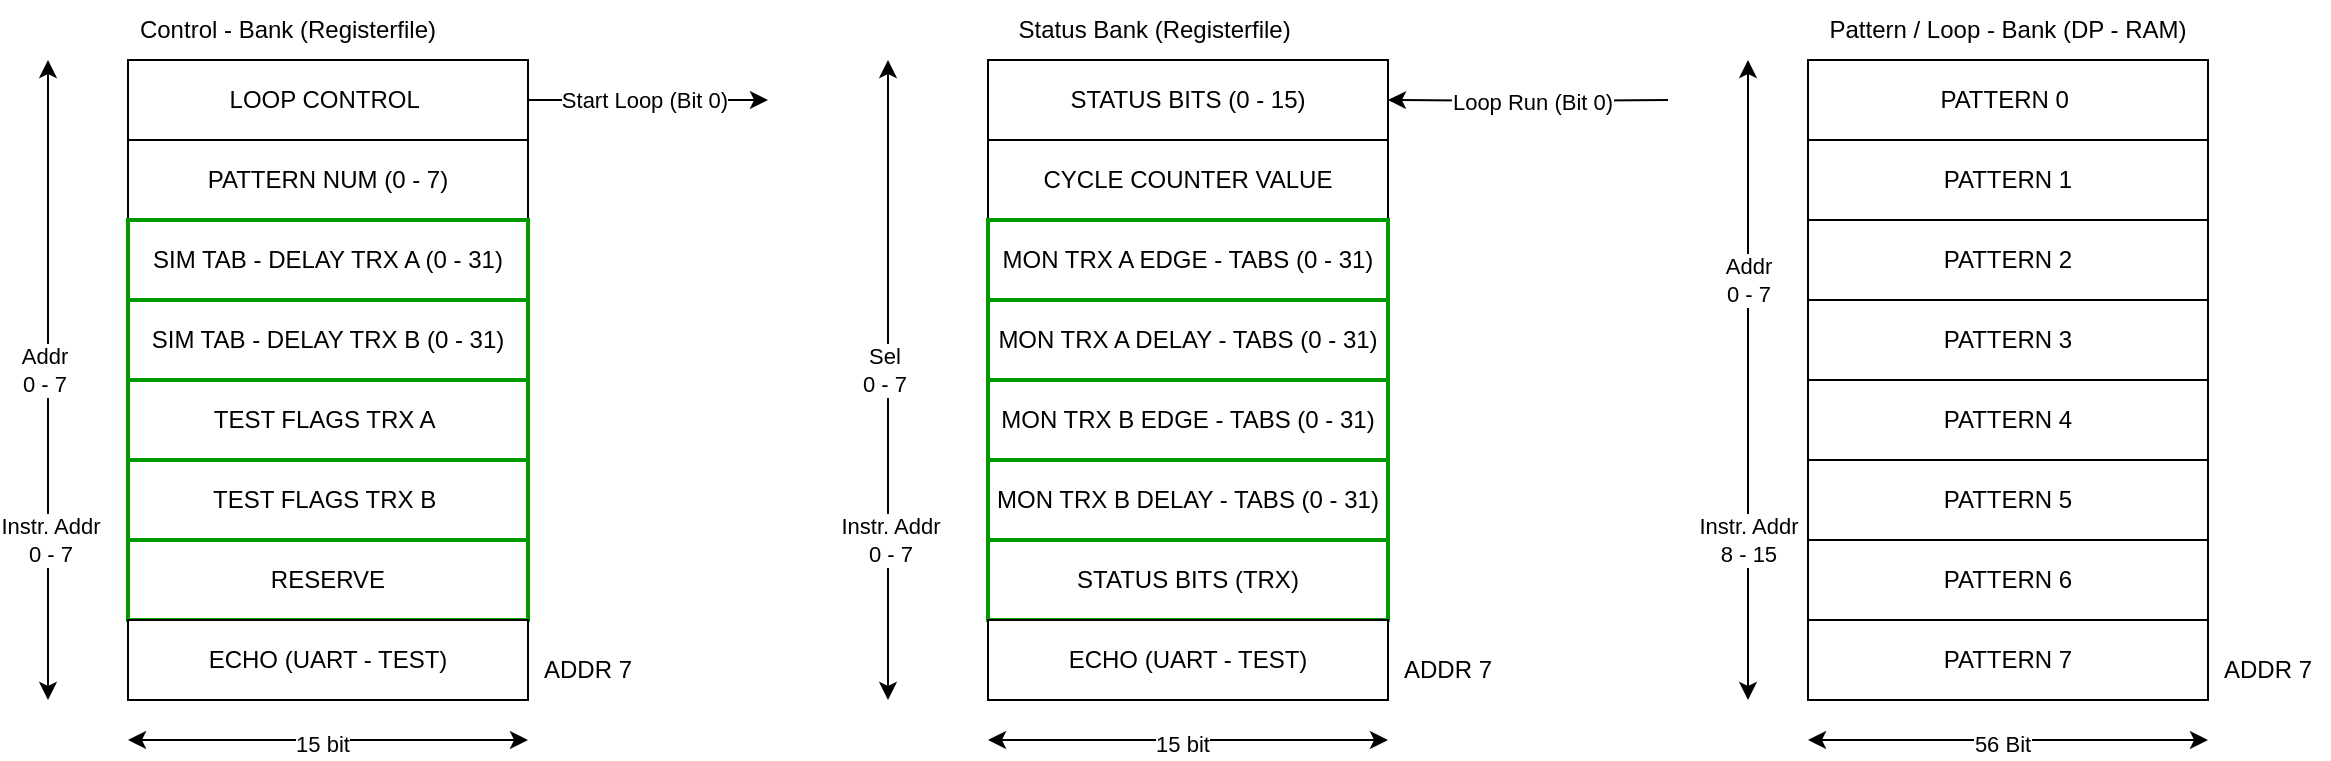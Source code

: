 <mxfile version="24.7.16">
  <diagram name="Page-1" id="0X1LNtYORCH-xmy5lvc5">
    <mxGraphModel dx="794" dy="492" grid="1" gridSize="10" guides="1" tooltips="1" connect="1" arrows="1" fold="1" page="1" pageScale="1" pageWidth="1654" pageHeight="1169" math="0" shadow="0">
      <root>
        <mxCell id="0" />
        <mxCell id="1" parent="0" />
        <mxCell id="ktHzhZtXxw7lbarvhIDh-25" style="edgeStyle=orthogonalEdgeStyle;rounded=0;orthogonalLoop=1;jettySize=auto;html=1;" parent="1" source="ktHzhZtXxw7lbarvhIDh-1" edge="1">
          <mxGeometry relative="1" as="geometry">
            <mxPoint x="440" y="160" as="targetPoint" />
          </mxGeometry>
        </mxCell>
        <mxCell id="ktHzhZtXxw7lbarvhIDh-26" value="Start Loop (Bit 0)" style="edgeLabel;html=1;align=center;verticalAlign=middle;resizable=0;points=[];" parent="ktHzhZtXxw7lbarvhIDh-25" vertex="1" connectable="0">
          <mxGeometry x="-0.037" relative="1" as="geometry">
            <mxPoint as="offset" />
          </mxGeometry>
        </mxCell>
        <mxCell id="ktHzhZtXxw7lbarvhIDh-1" value="LOOP CONTROL&amp;nbsp;" style="rounded=0;whiteSpace=wrap;html=1;" parent="1" vertex="1">
          <mxGeometry x="120" y="140" width="200" height="40" as="geometry" />
        </mxCell>
        <mxCell id="ktHzhZtXxw7lbarvhIDh-2" value="PATTERN NUM (0 - 7)" style="rounded=0;whiteSpace=wrap;html=1;" parent="1" vertex="1">
          <mxGeometry x="120" y="180" width="200" height="40" as="geometry" />
        </mxCell>
        <mxCell id="ktHzhZtXxw7lbarvhIDh-4" value="TEST FLAGS TRX B&amp;nbsp;" style="rounded=0;whiteSpace=wrap;html=1;strokeColor=#009900;strokeWidth=2;" parent="1" vertex="1">
          <mxGeometry x="120" y="340" width="200" height="40" as="geometry" />
        </mxCell>
        <mxCell id="ktHzhZtXxw7lbarvhIDh-5" value="SIM TAB - DELAY TRX A (0 - 31)" style="rounded=0;whiteSpace=wrap;html=1;strokeColor=#009900;strokeWidth=2;" parent="1" vertex="1">
          <mxGeometry x="120" y="220" width="200" height="40" as="geometry" />
        </mxCell>
        <mxCell id="ktHzhZtXxw7lbarvhIDh-6" value="SIM TAB - DELAY TRX B (0 - 31)" style="rounded=0;whiteSpace=wrap;html=1;strokeColor=#009900;strokeWidth=2;" parent="1" vertex="1">
          <mxGeometry x="120" y="260" width="200" height="40" as="geometry" />
        </mxCell>
        <mxCell id="ktHzhZtXxw7lbarvhIDh-7" value="RESERVE" style="rounded=0;whiteSpace=wrap;html=1;strokeColor=#009900;strokeWidth=2;fillColor=default;" parent="1" vertex="1">
          <mxGeometry x="120" y="380" width="200" height="40" as="geometry" />
        </mxCell>
        <mxCell id="ktHzhZtXxw7lbarvhIDh-8" value="Control - Bank (Registerfile)" style="text;html=1;align=center;verticalAlign=middle;whiteSpace=wrap;rounded=0;" parent="1" vertex="1">
          <mxGeometry x="120" y="110" width="160" height="30" as="geometry" />
        </mxCell>
        <mxCell id="ktHzhZtXxw7lbarvhIDh-9" value="" style="endArrow=classic;startArrow=classic;html=1;rounded=0;" parent="1" edge="1">
          <mxGeometry width="50" height="50" relative="1" as="geometry">
            <mxPoint x="120" y="480" as="sourcePoint" />
            <mxPoint x="320" y="480" as="targetPoint" />
          </mxGeometry>
        </mxCell>
        <mxCell id="ktHzhZtXxw7lbarvhIDh-10" value="15 bit" style="edgeLabel;html=1;align=center;verticalAlign=middle;resizable=0;points=[];" parent="ktHzhZtXxw7lbarvhIDh-9" vertex="1" connectable="0">
          <mxGeometry x="-0.03" y="-2" relative="1" as="geometry">
            <mxPoint as="offset" />
          </mxGeometry>
        </mxCell>
        <mxCell id="ktHzhZtXxw7lbarvhIDh-11" value="" style="endArrow=classic;startArrow=classic;html=1;rounded=0;" parent="1" edge="1">
          <mxGeometry width="50" height="50" relative="1" as="geometry">
            <mxPoint x="80" y="140" as="sourcePoint" />
            <mxPoint x="80" y="460" as="targetPoint" />
          </mxGeometry>
        </mxCell>
        <mxCell id="ktHzhZtXxw7lbarvhIDh-12" value="Addr&lt;div&gt;0 - 7&lt;/div&gt;" style="edgeLabel;html=1;align=center;verticalAlign=middle;resizable=0;points=[];" parent="ktHzhZtXxw7lbarvhIDh-11" vertex="1" connectable="0">
          <mxGeometry x="-0.03" y="-2" relative="1" as="geometry">
            <mxPoint as="offset" />
          </mxGeometry>
        </mxCell>
        <mxCell id="ktHzhZtXxw7lbarvhIDh-64" value="Instr. Addr&lt;div&gt;0 - 7&lt;/div&gt;" style="edgeLabel;html=1;align=center;verticalAlign=middle;resizable=0;points=[];" parent="ktHzhZtXxw7lbarvhIDh-11" vertex="1" connectable="0">
          <mxGeometry x="0.45" y="1" relative="1" as="geometry">
            <mxPoint y="8" as="offset" />
          </mxGeometry>
        </mxCell>
        <mxCell id="ktHzhZtXxw7lbarvhIDh-15" value="ECHO (UART - TEST)" style="rounded=0;whiteSpace=wrap;html=1;" parent="1" vertex="1">
          <mxGeometry x="120" y="420" width="200" height="40" as="geometry" />
        </mxCell>
        <mxCell id="ktHzhZtXxw7lbarvhIDh-44" style="edgeStyle=orthogonalEdgeStyle;rounded=0;orthogonalLoop=1;jettySize=auto;html=1;" parent="1" target="ktHzhZtXxw7lbarvhIDh-31" edge="1">
          <mxGeometry relative="1" as="geometry">
            <mxPoint x="890" y="160" as="sourcePoint" />
          </mxGeometry>
        </mxCell>
        <mxCell id="ktHzhZtXxw7lbarvhIDh-45" value="Loop Run (Bit 0)" style="edgeLabel;html=1;align=center;verticalAlign=middle;resizable=0;points=[];" parent="ktHzhZtXxw7lbarvhIDh-44" vertex="1" connectable="0">
          <mxGeometry x="-0.032" y="4" relative="1" as="geometry">
            <mxPoint y="-4" as="offset" />
          </mxGeometry>
        </mxCell>
        <mxCell id="ktHzhZtXxw7lbarvhIDh-31" value="STATUS BITS (0 - 15)" style="rounded=0;whiteSpace=wrap;html=1;" parent="1" vertex="1">
          <mxGeometry x="550" y="140" width="200" height="40" as="geometry" />
        </mxCell>
        <mxCell id="ktHzhZtXxw7lbarvhIDh-32" value="CYCLE COUNTER VALUE" style="rounded=0;whiteSpace=wrap;html=1;" parent="1" vertex="1">
          <mxGeometry x="550" y="180" width="200" height="40" as="geometry" />
        </mxCell>
        <mxCell id="ktHzhZtXxw7lbarvhIDh-33" value="MON TRX A EDGE - TABS (0 - 31)" style="rounded=0;whiteSpace=wrap;html=1;strokeColor=#009900;strokeWidth=2;" parent="1" vertex="1">
          <mxGeometry x="550" y="220" width="200" height="40" as="geometry" />
        </mxCell>
        <mxCell id="ktHzhZtXxw7lbarvhIDh-34" value="MON TRX A DELAY - TABS (0 - 31)" style="rounded=0;whiteSpace=wrap;html=1;strokeColor=#009900;strokeWidth=2;" parent="1" vertex="1">
          <mxGeometry x="550" y="260" width="200" height="40" as="geometry" />
        </mxCell>
        <mxCell id="ktHzhZtXxw7lbarvhIDh-35" value="MON TRX B EDGE - TABS (0 - 31)" style="rounded=0;whiteSpace=wrap;html=1;strokeColor=#009900;strokeWidth=2;" parent="1" vertex="1">
          <mxGeometry x="550" y="300" width="200" height="40" as="geometry" />
        </mxCell>
        <mxCell id="ktHzhZtXxw7lbarvhIDh-36" value="MON TRX B DELAY - TABS (0 - 31)" style="rounded=0;whiteSpace=wrap;html=1;strokeColor=#009900;strokeWidth=2;" parent="1" vertex="1">
          <mxGeometry x="550" y="340" width="200" height="40" as="geometry" />
        </mxCell>
        <mxCell id="ktHzhZtXxw7lbarvhIDh-37" value="STATUS BITS (TRX)" style="rounded=0;whiteSpace=wrap;html=1;strokeColor=#009900;strokeWidth=2;" parent="1" vertex="1">
          <mxGeometry x="550" y="380" width="200" height="40" as="geometry" />
        </mxCell>
        <mxCell id="ktHzhZtXxw7lbarvhIDh-38" value="ECHO (UART - TEST)" style="rounded=0;whiteSpace=wrap;html=1;" parent="1" vertex="1">
          <mxGeometry x="550" y="420" width="200" height="40" as="geometry" />
        </mxCell>
        <mxCell id="ktHzhZtXxw7lbarvhIDh-39" value="" style="endArrow=classic;startArrow=classic;html=1;rounded=0;" parent="1" edge="1">
          <mxGeometry width="50" height="50" relative="1" as="geometry">
            <mxPoint x="550" y="480" as="sourcePoint" />
            <mxPoint x="750" y="480" as="targetPoint" />
          </mxGeometry>
        </mxCell>
        <mxCell id="ktHzhZtXxw7lbarvhIDh-40" value="15 bit" style="edgeLabel;html=1;align=center;verticalAlign=middle;resizable=0;points=[];" parent="ktHzhZtXxw7lbarvhIDh-39" vertex="1" connectable="0">
          <mxGeometry x="-0.03" y="-2" relative="1" as="geometry">
            <mxPoint as="offset" />
          </mxGeometry>
        </mxCell>
        <mxCell id="ktHzhZtXxw7lbarvhIDh-41" value="" style="endArrow=classic;startArrow=classic;html=1;rounded=0;" parent="1" edge="1">
          <mxGeometry width="50" height="50" relative="1" as="geometry">
            <mxPoint x="500" y="140" as="sourcePoint" />
            <mxPoint x="500" y="460" as="targetPoint" />
          </mxGeometry>
        </mxCell>
        <mxCell id="ktHzhZtXxw7lbarvhIDh-42" value="Sel&lt;div&gt;0 - 7&lt;/div&gt;" style="edgeLabel;html=1;align=center;verticalAlign=middle;resizable=0;points=[];" parent="ktHzhZtXxw7lbarvhIDh-41" vertex="1" connectable="0">
          <mxGeometry x="-0.03" y="-2" relative="1" as="geometry">
            <mxPoint as="offset" />
          </mxGeometry>
        </mxCell>
        <mxCell id="ktHzhZtXxw7lbarvhIDh-63" value="Instr. Addr&lt;div&gt;0 - 7&lt;/div&gt;" style="edgeLabel;html=1;align=center;verticalAlign=middle;resizable=0;points=[];" parent="ktHzhZtXxw7lbarvhIDh-41" vertex="1" connectable="0">
          <mxGeometry x="0.431" y="1" relative="1" as="geometry">
            <mxPoint y="11" as="offset" />
          </mxGeometry>
        </mxCell>
        <mxCell id="ktHzhZtXxw7lbarvhIDh-43" value="Status Bank (Registerfile)&amp;nbsp;" style="text;html=1;align=center;verticalAlign=middle;whiteSpace=wrap;rounded=0;" parent="1" vertex="1">
          <mxGeometry x="550" y="110" width="170" height="30" as="geometry" />
        </mxCell>
        <mxCell id="ktHzhZtXxw7lbarvhIDh-46" value="ADDR 7" style="text;html=1;align=center;verticalAlign=middle;whiteSpace=wrap;rounded=0;" parent="1" vertex="1">
          <mxGeometry x="320" y="430" width="60" height="30" as="geometry" />
        </mxCell>
        <mxCell id="ktHzhZtXxw7lbarvhIDh-47" value="ADDR 7" style="text;html=1;align=center;verticalAlign=middle;whiteSpace=wrap;rounded=0;" parent="1" vertex="1">
          <mxGeometry x="750" y="430" width="60" height="30" as="geometry" />
        </mxCell>
        <mxCell id="ktHzhZtXxw7lbarvhIDh-48" value="PATTERN 0&amp;nbsp;" style="rounded=0;whiteSpace=wrap;html=1;" parent="1" vertex="1">
          <mxGeometry x="960" y="140" width="200" height="40" as="geometry" />
        </mxCell>
        <mxCell id="ktHzhZtXxw7lbarvhIDh-49" value="PATTERN 1" style="rounded=0;whiteSpace=wrap;html=1;" parent="1" vertex="1">
          <mxGeometry x="960" y="180" width="200" height="40" as="geometry" />
        </mxCell>
        <mxCell id="ktHzhZtXxw7lbarvhIDh-50" value="PATTERN 2" style="rounded=0;whiteSpace=wrap;html=1;" parent="1" vertex="1">
          <mxGeometry x="960" y="220" width="200" height="40" as="geometry" />
        </mxCell>
        <mxCell id="ktHzhZtXxw7lbarvhIDh-51" value="PATTERN 3" style="rounded=0;whiteSpace=wrap;html=1;" parent="1" vertex="1">
          <mxGeometry x="960" y="260" width="200" height="40" as="geometry" />
        </mxCell>
        <mxCell id="ktHzhZtXxw7lbarvhIDh-52" value="PATTERN 4" style="rounded=0;whiteSpace=wrap;html=1;" parent="1" vertex="1">
          <mxGeometry x="960" y="300" width="200" height="40" as="geometry" />
        </mxCell>
        <mxCell id="ktHzhZtXxw7lbarvhIDh-53" value="PATTERN 5" style="rounded=0;whiteSpace=wrap;html=1;" parent="1" vertex="1">
          <mxGeometry x="960" y="340" width="200" height="40" as="geometry" />
        </mxCell>
        <mxCell id="ktHzhZtXxw7lbarvhIDh-54" value="PATTERN 6" style="rounded=0;whiteSpace=wrap;html=1;" parent="1" vertex="1">
          <mxGeometry x="960" y="380" width="200" height="40" as="geometry" />
        </mxCell>
        <mxCell id="ktHzhZtXxw7lbarvhIDh-55" value="PATTERN 7" style="rounded=0;whiteSpace=wrap;html=1;" parent="1" vertex="1">
          <mxGeometry x="960" y="420" width="200" height="40" as="geometry" />
        </mxCell>
        <mxCell id="ktHzhZtXxw7lbarvhIDh-56" value="" style="endArrow=classic;startArrow=classic;html=1;rounded=0;" parent="1" edge="1">
          <mxGeometry width="50" height="50" relative="1" as="geometry">
            <mxPoint x="960" y="480" as="sourcePoint" />
            <mxPoint x="1160" y="480" as="targetPoint" />
          </mxGeometry>
        </mxCell>
        <mxCell id="ktHzhZtXxw7lbarvhIDh-57" value="56 Bit" style="edgeLabel;html=1;align=center;verticalAlign=middle;resizable=0;points=[];" parent="ktHzhZtXxw7lbarvhIDh-56" vertex="1" connectable="0">
          <mxGeometry x="-0.03" y="-2" relative="1" as="geometry">
            <mxPoint as="offset" />
          </mxGeometry>
        </mxCell>
        <mxCell id="ktHzhZtXxw7lbarvhIDh-58" value="" style="endArrow=classic;startArrow=classic;html=1;rounded=0;" parent="1" edge="1">
          <mxGeometry width="50" height="50" relative="1" as="geometry">
            <mxPoint x="930" y="140" as="sourcePoint" />
            <mxPoint x="930" y="460" as="targetPoint" />
          </mxGeometry>
        </mxCell>
        <mxCell id="ktHzhZtXxw7lbarvhIDh-59" value="Addr&lt;div&gt;0 - 7&lt;/div&gt;" style="edgeLabel;html=1;align=center;verticalAlign=middle;resizable=0;points=[];" parent="ktHzhZtXxw7lbarvhIDh-58" vertex="1" connectable="0">
          <mxGeometry x="-0.03" y="-2" relative="1" as="geometry">
            <mxPoint x="2" y="-45" as="offset" />
          </mxGeometry>
        </mxCell>
        <mxCell id="ktHzhZtXxw7lbarvhIDh-62" value="Instr. Addr&lt;div&gt;8 - 15&lt;/div&gt;" style="edgeLabel;html=1;align=center;verticalAlign=middle;resizable=0;points=[];" parent="ktHzhZtXxw7lbarvhIDh-58" vertex="1" connectable="0">
          <mxGeometry x="0.231" relative="1" as="geometry">
            <mxPoint y="43" as="offset" />
          </mxGeometry>
        </mxCell>
        <mxCell id="ktHzhZtXxw7lbarvhIDh-60" value="Pattern / Loop - Bank (DP - RAM)" style="text;html=1;align=center;verticalAlign=middle;whiteSpace=wrap;rounded=0;" parent="1" vertex="1">
          <mxGeometry x="960" y="110" width="200" height="30" as="geometry" />
        </mxCell>
        <mxCell id="ktHzhZtXxw7lbarvhIDh-61" value="ADDR 7" style="text;html=1;align=center;verticalAlign=middle;whiteSpace=wrap;rounded=0;" parent="1" vertex="1">
          <mxGeometry x="1160" y="430" width="60" height="30" as="geometry" />
        </mxCell>
        <mxCell id="2" value="TEST FLAGS TRX A&amp;nbsp;" style="rounded=0;whiteSpace=wrap;html=1;strokeColor=#009900;strokeWidth=2;" parent="1" vertex="1">
          <mxGeometry x="120" y="300" width="200" height="40" as="geometry" />
        </mxCell>
      </root>
    </mxGraphModel>
  </diagram>
</mxfile>
